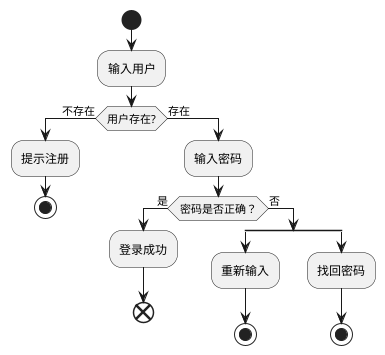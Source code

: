 @startuml
start
:输入用户;
if(用户存在?)then(不存在)
:提示注册;
stop
else(存在)
:输入密码;
if(密码是否正确？)then(是)
:登录成功;
end
else(否)
split
:重新输入;
stop
split again
:找回密码;
stop
@enduml